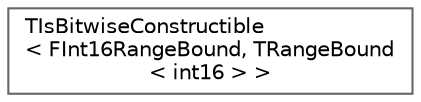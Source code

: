 digraph "Graphical Class Hierarchy"
{
 // INTERACTIVE_SVG=YES
 // LATEX_PDF_SIZE
  bgcolor="transparent";
  edge [fontname=Helvetica,fontsize=10,labelfontname=Helvetica,labelfontsize=10];
  node [fontname=Helvetica,fontsize=10,shape=box,height=0.2,width=0.4];
  rankdir="LR";
  Node0 [id="Node000000",label="TIsBitwiseConstructible\l\< FInt16RangeBound, TRangeBound\l\< int16 \> \>",height=0.2,width=0.4,color="grey40", fillcolor="white", style="filled",URL="$d4/de2/structTIsBitwiseConstructible_3_01FInt16RangeBound_00_01TRangeBound_3_01int16_01_4_01_4.html",tooltip=" "];
}
